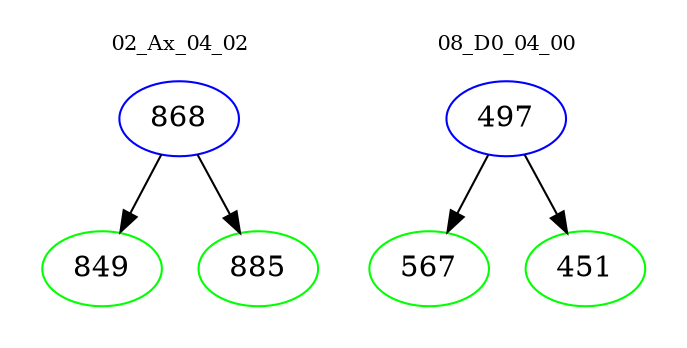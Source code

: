digraph{
subgraph cluster_0 {
color = white
label = "02_Ax_04_02";
fontsize=10;
T0_868 [label="868", color="blue"]
T0_868 -> T0_849 [color="black"]
T0_849 [label="849", color="green"]
T0_868 -> T0_885 [color="black"]
T0_885 [label="885", color="green"]
}
subgraph cluster_1 {
color = white
label = "08_D0_04_00";
fontsize=10;
T1_497 [label="497", color="blue"]
T1_497 -> T1_567 [color="black"]
T1_567 [label="567", color="green"]
T1_497 -> T1_451 [color="black"]
T1_451 [label="451", color="green"]
}
}
